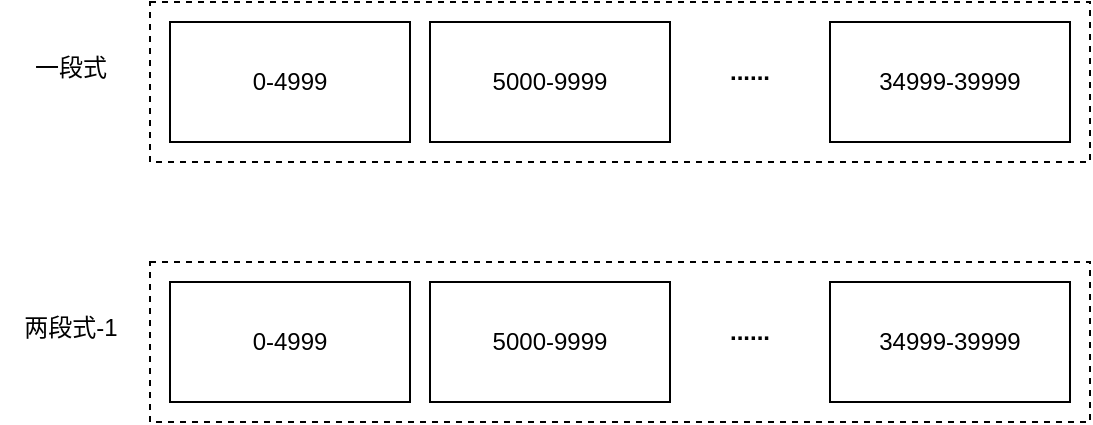 <mxfile version="21.4.0" type="github">
  <diagram name="Page-1" id="_-cRVhJKm4gnzRX2dzGb">
    <mxGraphModel dx="1159" dy="687" grid="1" gridSize="10" guides="1" tooltips="1" connect="1" arrows="1" fold="1" page="1" pageScale="1" pageWidth="850" pageHeight="1100" math="0" shadow="0">
      <root>
        <mxCell id="0" />
        <mxCell id="1" parent="0" />
        <mxCell id="2BF-O017kJAvHTKGacTV-7" value="" style="rounded=0;whiteSpace=wrap;html=1;dashed=1;" vertex="1" parent="1">
          <mxGeometry x="120" y="330" width="470" height="80" as="geometry" />
        </mxCell>
        <mxCell id="2BF-O017kJAvHTKGacTV-1" value="0-4999" style="rounded=0;whiteSpace=wrap;html=1;" vertex="1" parent="1">
          <mxGeometry x="130" y="340" width="120" height="60" as="geometry" />
        </mxCell>
        <mxCell id="2BF-O017kJAvHTKGacTV-2" value="5000-9999" style="rounded=0;whiteSpace=wrap;html=1;" vertex="1" parent="1">
          <mxGeometry x="260" y="340" width="120" height="60" as="geometry" />
        </mxCell>
        <mxCell id="2BF-O017kJAvHTKGacTV-5" value="......" style="text;html=1;strokeColor=none;fillColor=none;align=center;verticalAlign=middle;whiteSpace=wrap;rounded=0;fontStyle=1" vertex="1" parent="1">
          <mxGeometry x="390" y="350" width="60" height="30" as="geometry" />
        </mxCell>
        <mxCell id="2BF-O017kJAvHTKGacTV-6" value="34999-39999" style="rounded=0;whiteSpace=wrap;html=1;" vertex="1" parent="1">
          <mxGeometry x="460" y="340" width="120" height="60" as="geometry" />
        </mxCell>
        <mxCell id="2BF-O017kJAvHTKGacTV-9" value="一段式" style="text;html=1;align=center;verticalAlign=middle;resizable=0;points=[];autosize=1;strokeColor=none;fillColor=none;" vertex="1" parent="1">
          <mxGeometry x="50" y="348" width="60" height="30" as="geometry" />
        </mxCell>
        <mxCell id="2BF-O017kJAvHTKGacTV-10" value="" style="rounded=0;whiteSpace=wrap;html=1;dashed=1;" vertex="1" parent="1">
          <mxGeometry x="120" y="460" width="470" height="80" as="geometry" />
        </mxCell>
        <mxCell id="2BF-O017kJAvHTKGacTV-11" value="0-4999" style="rounded=0;whiteSpace=wrap;html=1;" vertex="1" parent="1">
          <mxGeometry x="130" y="470" width="120" height="60" as="geometry" />
        </mxCell>
        <mxCell id="2BF-O017kJAvHTKGacTV-12" value="5000-9999" style="rounded=0;whiteSpace=wrap;html=1;" vertex="1" parent="1">
          <mxGeometry x="260" y="470" width="120" height="60" as="geometry" />
        </mxCell>
        <mxCell id="2BF-O017kJAvHTKGacTV-13" value="......" style="text;html=1;strokeColor=none;fillColor=none;align=center;verticalAlign=middle;whiteSpace=wrap;rounded=0;fontStyle=1" vertex="1" parent="1">
          <mxGeometry x="390" y="480" width="60" height="30" as="geometry" />
        </mxCell>
        <mxCell id="2BF-O017kJAvHTKGacTV-14" value="34999-39999" style="rounded=0;whiteSpace=wrap;html=1;" vertex="1" parent="1">
          <mxGeometry x="460" y="470" width="120" height="60" as="geometry" />
        </mxCell>
        <mxCell id="2BF-O017kJAvHTKGacTV-15" value="两段式-1" style="text;html=1;align=center;verticalAlign=middle;resizable=0;points=[];autosize=1;strokeColor=none;fillColor=none;" vertex="1" parent="1">
          <mxGeometry x="45" y="478" width="70" height="30" as="geometry" />
        </mxCell>
      </root>
    </mxGraphModel>
  </diagram>
</mxfile>

